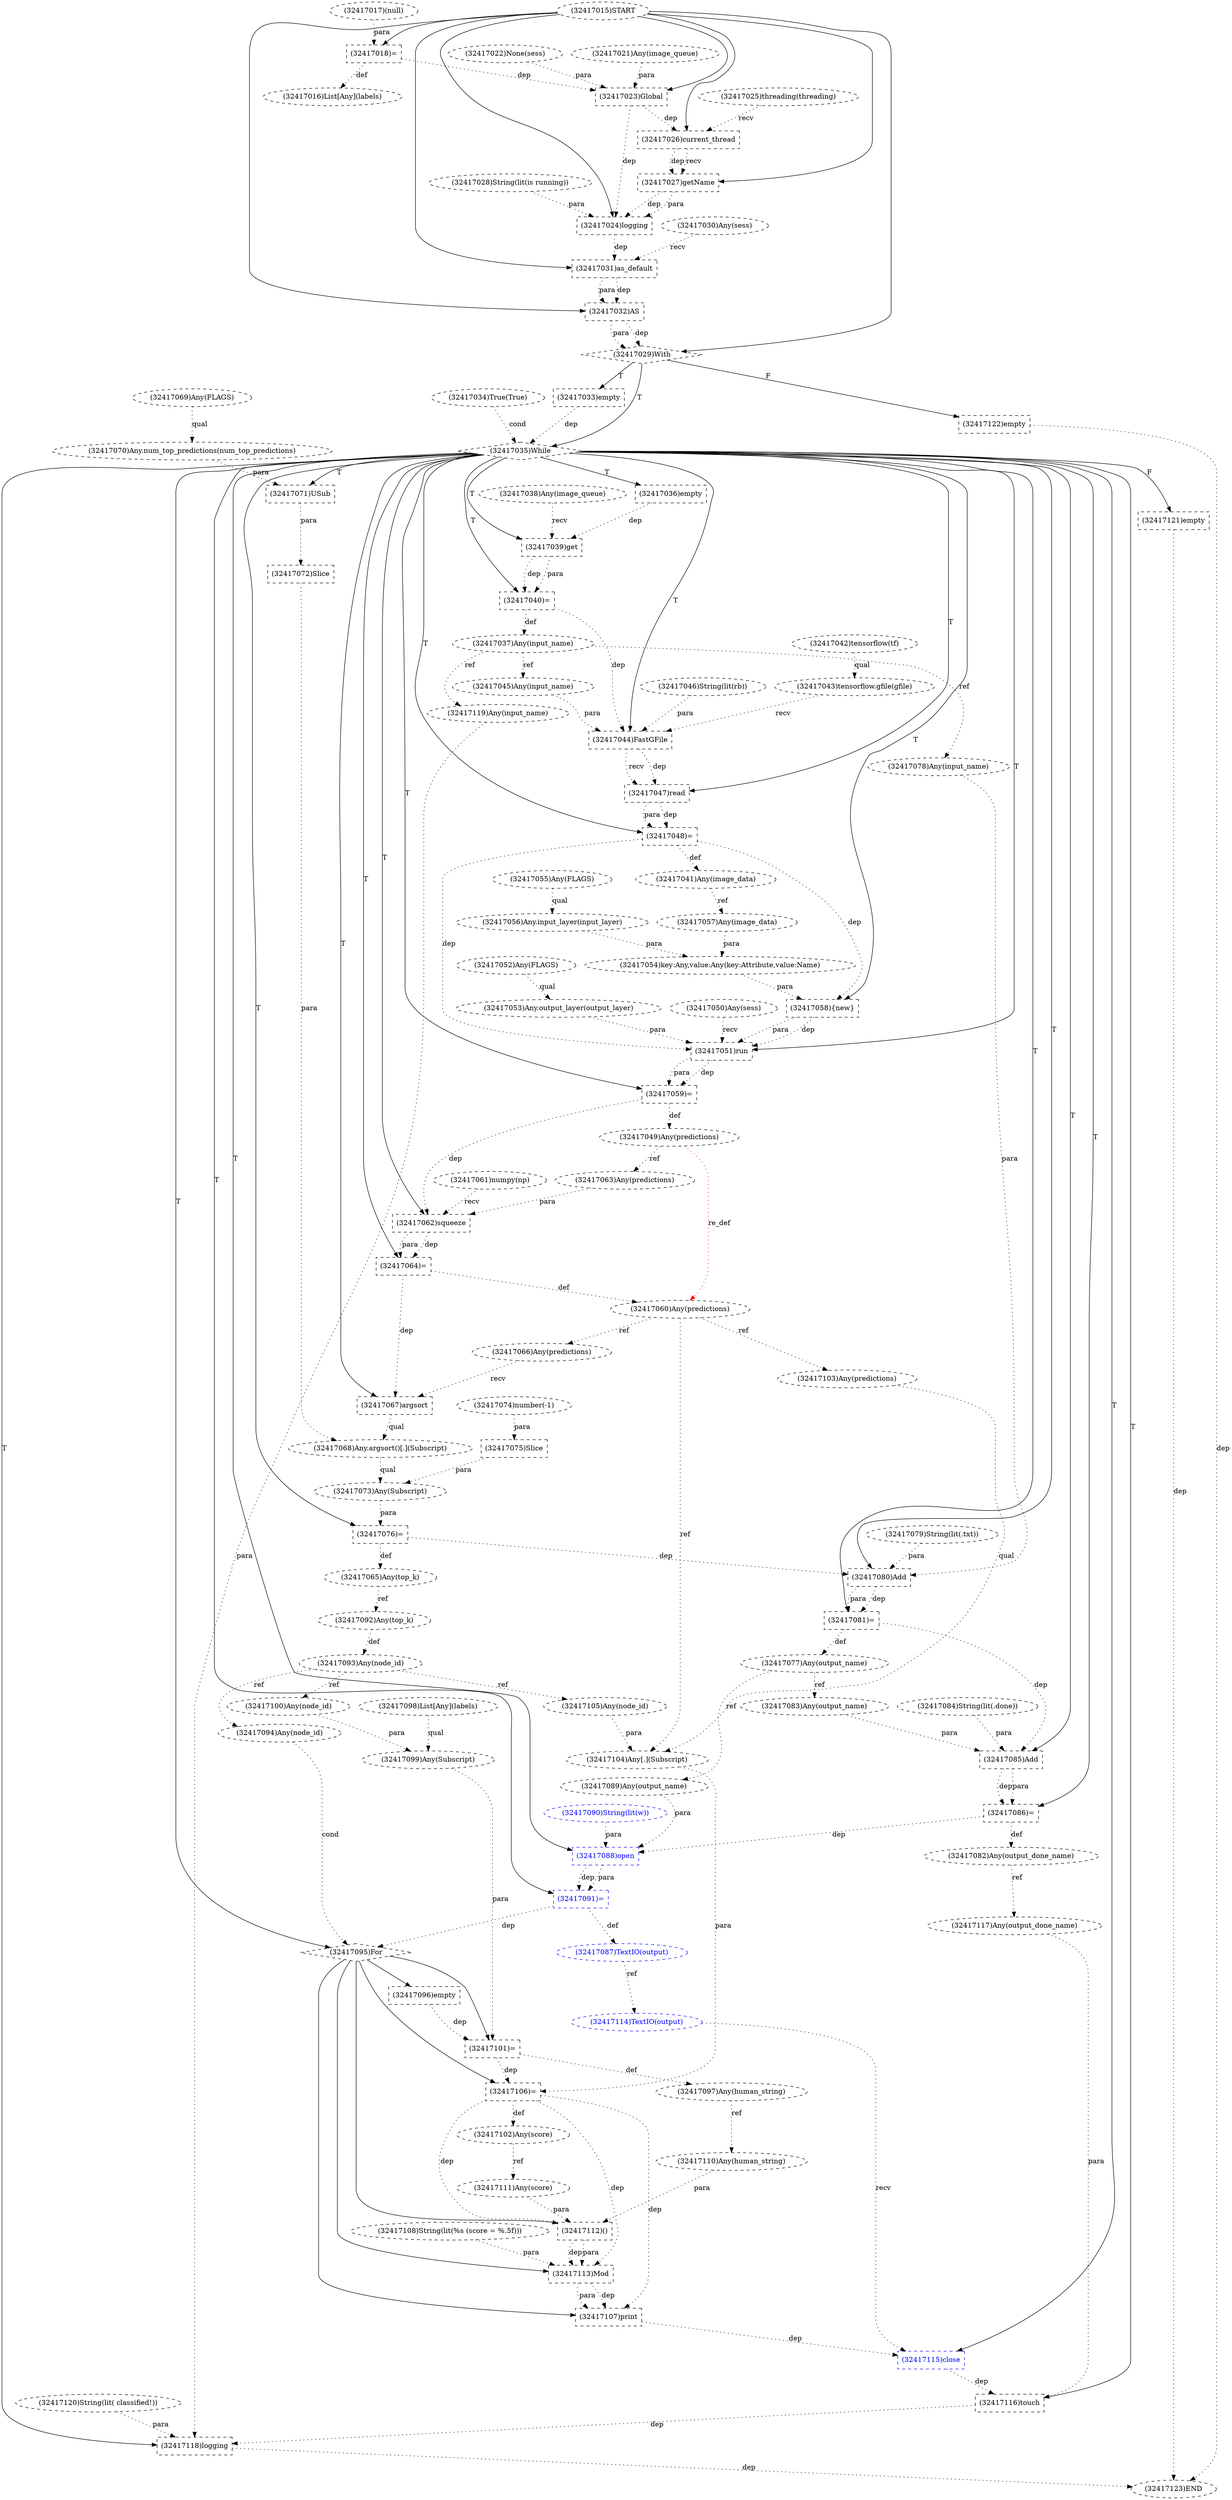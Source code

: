 digraph G {
1 [label="(32417027)getName" shape=box style=dashed]
2 [label="(32417068)Any.argsort()[.](Subscript)" shape=ellipse style=dashed]
3 [label="(32417042)tensorflow(tf)" shape=ellipse style=dashed]
4 [label="(32417092)Any(top_k)" shape=ellipse style=dashed]
5 [label="(32417032)AS" shape=box style=dashed]
6 [label="(32417096)empty" shape=box style=dashed]
7 [label="(32417098)List[Any](labels)" shape=ellipse style=dashed]
8 [label="(32417058){new}" shape=box style=dashed]
9 [label="(32417114)TextIO(output)" shape=ellipse style=dashed color=blue fontcolor=blue]
10 [label="(32417120)String(lit( classified!))" shape=ellipse style=dashed]
11 [label="(32417016)List[Any](labels)" shape=ellipse style=dashed]
12 [label="(32417112)()" shape=box style=dashed]
13 [label="(32417049)Any(predictions)" shape=ellipse style=dashed]
14 [label="(32417117)Any(output_done_name)" shape=ellipse style=dashed]
15 [label="(32417101)=" shape=box style=dashed]
16 [label="(32417072)Slice" shape=box style=dashed]
17 [label="(32417054)key:Any,value:Any(key:Attribute,value:Name)" shape=ellipse style=dashed]
18 [label="(32417066)Any(predictions)" shape=ellipse style=dashed]
19 [label="(32417060)Any(predictions)" shape=ellipse style=dashed]
20 [label="(32417070)Any.num_top_predictions(num_top_predictions)" shape=ellipse style=dashed]
21 [label="(32417106)=" shape=box style=dashed]
22 [label="(32417029)With" shape=diamond style=dashed]
23 [label="(32417103)Any(predictions)" shape=ellipse style=dashed]
24 [label="(32417046)String(lit(rb))" shape=ellipse style=dashed]
25 [label="(32417028)String(lit(is running))" shape=ellipse style=dashed]
26 [label="(32417034)True(True)" shape=ellipse style=dashed]
27 [label="(32417108)String(lit(%s (score = %.5f)))" shape=ellipse style=dashed]
28 [label="(32417091)=" shape=box style=dashed color=blue fontcolor=blue]
29 [label="(32417033)empty" shape=box style=dashed]
30 [label="(32417093)Any(node_id)" shape=ellipse style=dashed]
31 [label="(32417100)Any(node_id)" shape=ellipse style=dashed]
32 [label="(32417110)Any(human_string)" shape=ellipse style=dashed]
33 [label="(32417057)Any(image_data)" shape=ellipse style=dashed]
34 [label="(32417056)Any.input_layer(input_layer)" shape=ellipse style=dashed]
35 [label="(32417107)print" shape=box style=dashed]
36 [label="(32417080)Add" shape=box style=dashed]
37 [label="(32417039)get" shape=box style=dashed]
38 [label="(32417086)=" shape=box style=dashed]
39 [label="(32417069)Any(FLAGS)" shape=ellipse style=dashed]
40 [label="(32417090)String(lit(w))" shape=ellipse style=dashed color=blue fontcolor=blue]
41 [label="(32417047)read" shape=box style=dashed]
42 [label="(32417064)=" shape=box style=dashed]
43 [label="(32417085)Add" shape=box style=dashed]
44 [label="(32417055)Any(FLAGS)" shape=ellipse style=dashed]
45 [label="(32417076)=" shape=box style=dashed]
46 [label="(32417040)=" shape=box style=dashed]
47 [label="(32417119)Any(input_name)" shape=ellipse style=dashed]
48 [label="(32417031)as_default" shape=box style=dashed]
49 [label="(32417036)empty" shape=box style=dashed]
50 [label="(32417089)Any(output_name)" shape=ellipse style=dashed]
51 [label="(32417095)For" shape=diamond style=dashed]
52 [label="(32417053)Any.output_layer(output_layer)" shape=ellipse style=dashed]
53 [label="(32417083)Any(output_name)" shape=ellipse style=dashed]
54 [label="(32417105)Any(node_id)" shape=ellipse style=dashed]
55 [label="(32417017)(null)" shape=ellipse style=dashed]
56 [label="(32417044)FastGFile" shape=box style=dashed]
57 [label="(32417118)logging" shape=box style=dashed]
58 [label="(32417038)Any(image_queue)" shape=ellipse style=dashed]
59 [label="(32417073)Any(Subscript)" shape=ellipse style=dashed]
60 [label="(32417077)Any(output_name)" shape=ellipse style=dashed]
61 [label="(32417067)argsort" shape=box style=dashed]
62 [label="(32417062)squeeze" shape=box style=dashed]
63 [label="(32417050)Any(sess)" shape=ellipse style=dashed]
64 [label="(32417082)Any(output_done_name)" shape=ellipse style=dashed]
65 [label="(32417097)Any(human_string)" shape=ellipse style=dashed]
66 [label="(32417111)Any(score)" shape=ellipse style=dashed]
67 [label="(32417022)None(sess)" shape=ellipse style=dashed]
68 [label="(32417059)=" shape=box style=dashed]
69 [label="(32417123)END" style=dashed]
70 [label="(32417052)Any(FLAGS)" shape=ellipse style=dashed]
71 [label="(32417037)Any(input_name)" shape=ellipse style=dashed]
72 [label="(32417121)empty" shape=box style=dashed]
73 [label="(32417023)Global" shape=box style=dashed]
74 [label="(32417122)empty" shape=box style=dashed]
75 [label="(32417035)While" shape=diamond style=dashed]
76 [label="(32417043)tensorflow.gfile(gfile)" shape=ellipse style=dashed]
77 [label="(32417102)Any(score)" shape=ellipse style=dashed]
78 [label="(32417024)logging" shape=box style=dashed]
79 [label="(32417084)String(lit(.done))" shape=ellipse style=dashed]
80 [label="(32417094)Any(node_id)" shape=ellipse style=dashed]
81 [label="(32417075)Slice" shape=box style=dashed]
82 [label="(32417099)Any(Subscript)" shape=ellipse style=dashed]
83 [label="(32417115)close" shape=box style=dashed color=blue fontcolor=blue]
84 [label="(32417088)open" shape=box style=dashed color=blue fontcolor=blue]
85 [label="(32417030)Any(sess)" shape=ellipse style=dashed]
86 [label="(32417087)TextIO(output)" shape=ellipse style=dashed color=blue fontcolor=blue]
87 [label="(32417015)START" style=dashed]
88 [label="(32417051)run" shape=box style=dashed]
89 [label="(32417074)number(-1)" shape=ellipse style=dashed]
90 [label="(32417048)=" shape=box style=dashed]
91 [label="(32417063)Any(predictions)" shape=ellipse style=dashed]
92 [label="(32417065)Any(top_k)" shape=ellipse style=dashed]
93 [label="(32417078)Any(input_name)" shape=ellipse style=dashed]
94 [label="(32417104)Any[.](Subscript)" shape=ellipse style=dashed]
95 [label="(32417116)touch" shape=box style=dashed]
96 [label="(32417081)=" shape=box style=dashed]
97 [label="(32417045)Any(input_name)" shape=ellipse style=dashed]
98 [label="(32417079)String(lit(.txt))" shape=ellipse style=dashed]
99 [label="(32417018)=" shape=box style=dashed]
100 [label="(32417025)threading(threading)" shape=ellipse style=dashed]
101 [label="(32417113)Mod" shape=box style=dashed]
102 [label="(32417041)Any(image_data)" shape=ellipse style=dashed]
103 [label="(32417071)USub" shape=box style=dashed]
104 [label="(32417021)Any(image_queue)" shape=ellipse style=dashed]
105 [label="(32417061)numpy(np)" shape=ellipse style=dashed]
106 [label="(32417026)current_thread" shape=box style=dashed]
87 -> 1 [label="" style=solid];
106 -> 1 [label="dep" style=dotted];
106 -> 1 [label="recv" style=dotted];
61 -> 2 [label="qual" style=dotted];
16 -> 2 [label="para" style=dotted];
92 -> 4 [label="ref" style=dotted];
87 -> 5 [label="" style=solid];
48 -> 5 [label="dep" style=dotted];
48 -> 5 [label="para" style=dotted];
51 -> 6 [label="" style=solid];
75 -> 8 [label="T"];
17 -> 8 [label="para" style=dotted];
90 -> 8 [label="dep" style=dotted];
86 -> 9 [label="ref" style=dotted];
99 -> 11 [label="def" style=dotted];
51 -> 12 [label="" style=solid];
32 -> 12 [label="para" style=dotted];
66 -> 12 [label="para" style=dotted];
21 -> 12 [label="dep" style=dotted];
68 -> 13 [label="def" style=dotted];
64 -> 14 [label="ref" style=dotted];
51 -> 15 [label="" style=solid];
82 -> 15 [label="para" style=dotted];
6 -> 15 [label="dep" style=dotted];
103 -> 16 [label="para" style=dotted];
34 -> 17 [label="para" style=dotted];
33 -> 17 [label="para" style=dotted];
19 -> 18 [label="ref" style=dotted];
42 -> 19 [label="def" style=dotted];
13 -> 19 [label="re_def" style=dotted color=red];
39 -> 20 [label="qual" style=dotted];
51 -> 21 [label="" style=solid];
94 -> 21 [label="para" style=dotted];
15 -> 21 [label="dep" style=dotted];
87 -> 22 [label="" style=solid];
5 -> 22 [label="dep" style=dotted];
5 -> 22 [label="para" style=dotted];
19 -> 23 [label="ref" style=dotted];
75 -> 28 [label="T"];
84 -> 28 [label="dep" style=dotted];
84 -> 28 [label="para" style=dotted];
22 -> 29 [label="T"];
4 -> 30 [label="def" style=dotted];
30 -> 31 [label="ref" style=dotted];
65 -> 32 [label="ref" style=dotted];
102 -> 33 [label="ref" style=dotted];
44 -> 34 [label="qual" style=dotted];
51 -> 35 [label="" style=solid];
101 -> 35 [label="dep" style=dotted];
101 -> 35 [label="para" style=dotted];
21 -> 35 [label="dep" style=dotted];
75 -> 36 [label="T"];
93 -> 36 [label="para" style=dotted];
98 -> 36 [label="para" style=dotted];
45 -> 36 [label="dep" style=dotted];
75 -> 37 [label="T"];
58 -> 37 [label="recv" style=dotted];
49 -> 37 [label="dep" style=dotted];
75 -> 38 [label="T"];
43 -> 38 [label="dep" style=dotted];
43 -> 38 [label="para" style=dotted];
75 -> 41 [label="T"];
56 -> 41 [label="dep" style=dotted];
56 -> 41 [label="recv" style=dotted];
75 -> 42 [label="T"];
62 -> 42 [label="dep" style=dotted];
62 -> 42 [label="para" style=dotted];
75 -> 43 [label="T"];
53 -> 43 [label="para" style=dotted];
79 -> 43 [label="para" style=dotted];
96 -> 43 [label="dep" style=dotted];
75 -> 45 [label="T"];
59 -> 45 [label="para" style=dotted];
75 -> 46 [label="T"];
37 -> 46 [label="dep" style=dotted];
37 -> 46 [label="para" style=dotted];
71 -> 47 [label="ref" style=dotted];
87 -> 48 [label="" style=solid];
85 -> 48 [label="recv" style=dotted];
78 -> 48 [label="dep" style=dotted];
75 -> 49 [label="T"];
60 -> 50 [label="ref" style=dotted];
75 -> 51 [label="T"];
80 -> 51 [label="cond" style=dotted];
28 -> 51 [label="dep" style=dotted];
70 -> 52 [label="qual" style=dotted];
60 -> 53 [label="ref" style=dotted];
30 -> 54 [label="ref" style=dotted];
75 -> 56 [label="T"];
76 -> 56 [label="recv" style=dotted];
97 -> 56 [label="para" style=dotted];
24 -> 56 [label="para" style=dotted];
46 -> 56 [label="dep" style=dotted];
75 -> 57 [label="T"];
47 -> 57 [label="para" style=dotted];
10 -> 57 [label="para" style=dotted];
95 -> 57 [label="dep" style=dotted];
2 -> 59 [label="qual" style=dotted];
81 -> 59 [label="para" style=dotted];
96 -> 60 [label="def" style=dotted];
75 -> 61 [label="T"];
18 -> 61 [label="recv" style=dotted];
42 -> 61 [label="dep" style=dotted];
75 -> 62 [label="T"];
105 -> 62 [label="recv" style=dotted];
91 -> 62 [label="para" style=dotted];
68 -> 62 [label="dep" style=dotted];
38 -> 64 [label="def" style=dotted];
15 -> 65 [label="def" style=dotted];
77 -> 66 [label="ref" style=dotted];
75 -> 68 [label="T"];
88 -> 68 [label="dep" style=dotted];
88 -> 68 [label="para" style=dotted];
74 -> 69 [label="dep" style=dotted];
72 -> 69 [label="dep" style=dotted];
57 -> 69 [label="dep" style=dotted];
46 -> 71 [label="def" style=dotted];
75 -> 72 [label="F"];
87 -> 73 [label="" style=solid];
104 -> 73 [label="para" style=dotted];
67 -> 73 [label="para" style=dotted];
99 -> 73 [label="dep" style=dotted];
22 -> 74 [label="F"];
22 -> 75 [label="T"];
26 -> 75 [label="cond" style=dotted];
29 -> 75 [label="dep" style=dotted];
3 -> 76 [label="qual" style=dotted];
21 -> 77 [label="def" style=dotted];
87 -> 78 [label="" style=solid];
1 -> 78 [label="dep" style=dotted];
1 -> 78 [label="para" style=dotted];
25 -> 78 [label="para" style=dotted];
73 -> 78 [label="dep" style=dotted];
30 -> 80 [label="ref" style=dotted];
89 -> 81 [label="para" style=dotted];
7 -> 82 [label="qual" style=dotted];
31 -> 82 [label="para" style=dotted];
75 -> 83 [label="T"];
9 -> 83 [label="recv" style=dotted];
35 -> 83 [label="dep" style=dotted];
75 -> 84 [label="T"];
50 -> 84 [label="para" style=dotted];
40 -> 84 [label="para" style=dotted];
38 -> 84 [label="dep" style=dotted];
28 -> 86 [label="def" style=dotted];
75 -> 88 [label="T"];
63 -> 88 [label="recv" style=dotted];
52 -> 88 [label="para" style=dotted];
8 -> 88 [label="dep" style=dotted];
8 -> 88 [label="para" style=dotted];
90 -> 88 [label="dep" style=dotted];
75 -> 90 [label="T"];
41 -> 90 [label="dep" style=dotted];
41 -> 90 [label="para" style=dotted];
13 -> 91 [label="ref" style=dotted];
45 -> 92 [label="def" style=dotted];
71 -> 93 [label="ref" style=dotted];
23 -> 94 [label="qual" style=dotted];
54 -> 94 [label="para" style=dotted];
19 -> 94 [label="ref" style=dotted];
75 -> 95 [label="T"];
14 -> 95 [label="para" style=dotted];
83 -> 95 [label="dep" style=dotted];
75 -> 96 [label="T"];
36 -> 96 [label="dep" style=dotted];
36 -> 96 [label="para" style=dotted];
71 -> 97 [label="ref" style=dotted];
87 -> 99 [label="" style=solid];
55 -> 99 [label="para" style=dotted];
51 -> 101 [label="" style=solid];
27 -> 101 [label="para" style=dotted];
12 -> 101 [label="dep" style=dotted];
12 -> 101 [label="para" style=dotted];
21 -> 101 [label="dep" style=dotted];
90 -> 102 [label="def" style=dotted];
75 -> 103 [label="T"];
20 -> 103 [label="para" style=dotted];
87 -> 106 [label="" style=solid];
100 -> 106 [label="recv" style=dotted];
73 -> 106 [label="dep" style=dotted];
}
